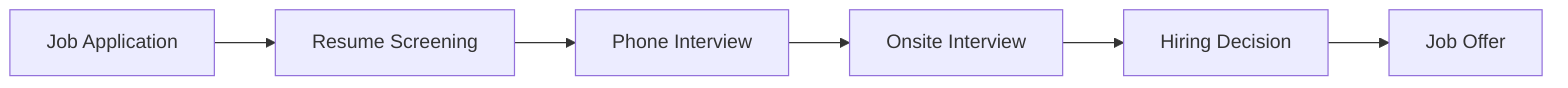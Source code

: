 flowchart LR
    Application[Job Application] --> Screen[Resume Screening]
    Screen --> Phone[Phone Interview]
    Phone --> OnSite[Onsite Interview]
    OnSite --> Decision[Hiring Decision]
    Decision --> Offer[Job Offer]